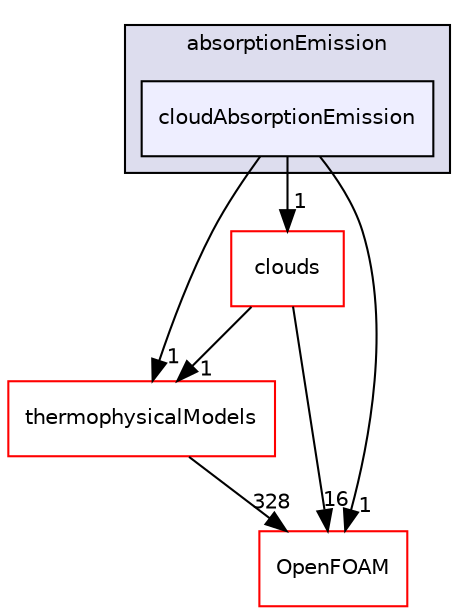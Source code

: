 digraph "src/lagrangian/intermediate/submodels/addOns/radiation/absorptionEmission/cloudAbsorptionEmission" {
  bgcolor=transparent;
  compound=true
  node [ fontsize="10", fontname="Helvetica"];
  edge [ labelfontsize="10", labelfontname="Helvetica"];
  subgraph clusterdir_eaf37e5f208f8b3ae586d4c885a76612 {
    graph [ bgcolor="#ddddee", pencolor="black", label="absorptionEmission" fontname="Helvetica", fontsize="10", URL="dir_eaf37e5f208f8b3ae586d4c885a76612.html"]
  dir_b15aadad00bf222c59a4bb384f874db4 [shape=box, label="cloudAbsorptionEmission", style="filled", fillcolor="#eeeeff", pencolor="black", URL="dir_b15aadad00bf222c59a4bb384f874db4.html"];
  }
  dir_bdd630a78c14e3d279a2564e7964fc69 [shape=box label="clouds" color="red" URL="dir_bdd630a78c14e3d279a2564e7964fc69.html"];
  dir_2778d089ec5c4f66810b11f753867003 [shape=box label="thermophysicalModels" color="red" URL="dir_2778d089ec5c4f66810b11f753867003.html"];
  dir_c5473ff19b20e6ec4dfe5c310b3778a8 [shape=box label="OpenFOAM" color="red" URL="dir_c5473ff19b20e6ec4dfe5c310b3778a8.html"];
  dir_b15aadad00bf222c59a4bb384f874db4->dir_bdd630a78c14e3d279a2564e7964fc69 [headlabel="1", labeldistance=1.5 headhref="dir_001483_001421.html"];
  dir_b15aadad00bf222c59a4bb384f874db4->dir_2778d089ec5c4f66810b11f753867003 [headlabel="1", labeldistance=1.5 headhref="dir_001483_001229.html"];
  dir_b15aadad00bf222c59a4bb384f874db4->dir_c5473ff19b20e6ec4dfe5c310b3778a8 [headlabel="1", labeldistance=1.5 headhref="dir_001483_001888.html"];
  dir_bdd630a78c14e3d279a2564e7964fc69->dir_2778d089ec5c4f66810b11f753867003 [headlabel="1", labeldistance=1.5 headhref="dir_001421_001229.html"];
  dir_bdd630a78c14e3d279a2564e7964fc69->dir_c5473ff19b20e6ec4dfe5c310b3778a8 [headlabel="16", labeldistance=1.5 headhref="dir_001421_001888.html"];
  dir_2778d089ec5c4f66810b11f753867003->dir_c5473ff19b20e6ec4dfe5c310b3778a8 [headlabel="328", labeldistance=1.5 headhref="dir_001229_001888.html"];
}
